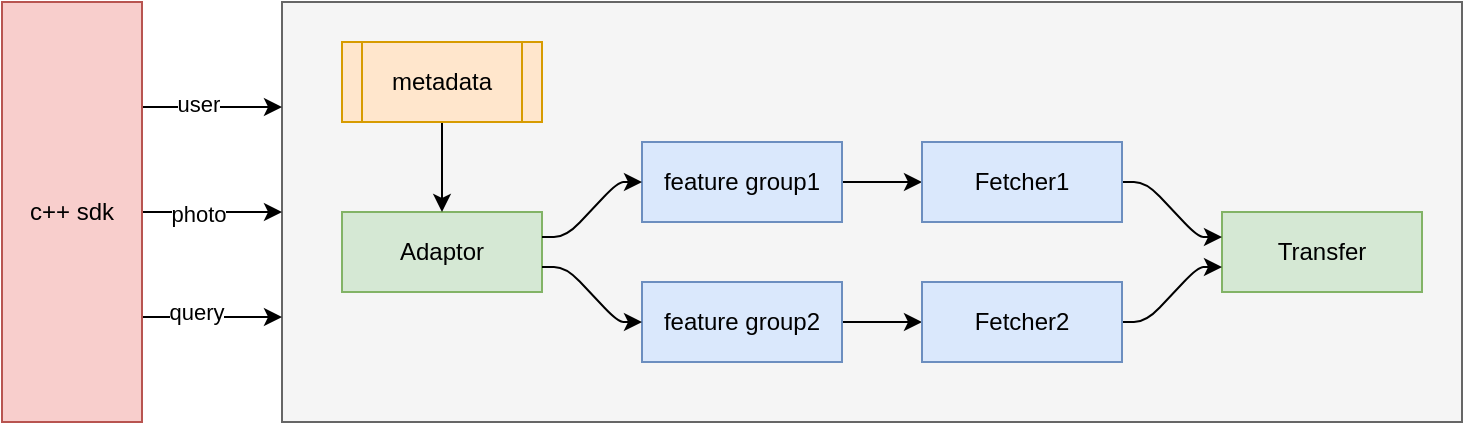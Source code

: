 <mxfile>
    <diagram id="f52rihW0sQ8i86ak_IPI" name="第 1 页">
        <mxGraphModel dx="906" dy="550" grid="1" gridSize="10" guides="1" tooltips="1" connect="1" arrows="1" fold="1" page="1" pageScale="1" pageWidth="827" pageHeight="1169" math="0" shadow="0">
            <root>
                <mxCell id="0"/>
                <mxCell id="1" parent="0"/>
                <mxCell id="136" value="" style="rounded=0;whiteSpace=wrap;html=1;fillColor=#f5f5f5;strokeColor=#666666;fontColor=#333333;" vertex="1" parent="1">
                    <mxGeometry x="160" y="330" width="590" height="210" as="geometry"/>
                </mxCell>
                <mxCell id="105" value="Adaptor" style="whiteSpace=wrap;html=1;fillColor=#d5e8d4;strokeColor=#82b366;" parent="1" vertex="1">
                    <mxGeometry x="190" y="435" width="100" height="40" as="geometry"/>
                </mxCell>
                <mxCell id="124" value="" style="edgeStyle=none;html=1;" parent="1" source="106" target="123" edge="1">
                    <mxGeometry relative="1" as="geometry"/>
                </mxCell>
                <mxCell id="106" value="feature group1" style="whiteSpace=wrap;html=1;fillColor=#dae8fc;strokeColor=#6c8ebf;" parent="1" vertex="1">
                    <mxGeometry x="340" y="400" width="100" height="40" as="geometry"/>
                </mxCell>
                <mxCell id="107" value="" style="html=1;rounded=1;curved=0;sourcePerimeterSpacing=0;targetPerimeterSpacing=0;startSize=6;endSize=6;noEdgeStyle=1;orthogonal=1;" parent="1" source="105" target="106" edge="1">
                    <mxGeometry relative="1" as="geometry">
                        <Array as="points">
                            <mxPoint x="302" y="447.5"/>
                            <mxPoint x="328" y="420"/>
                        </Array>
                    </mxGeometry>
                </mxCell>
                <mxCell id="126" value="" style="edgeStyle=none;html=1;" parent="1" source="108" target="125" edge="1">
                    <mxGeometry relative="1" as="geometry"/>
                </mxCell>
                <mxCell id="108" value="feature group2" style="whiteSpace=wrap;html=1;fillColor=#dae8fc;strokeColor=#6c8ebf;" parent="1" vertex="1">
                    <mxGeometry x="340" y="470" width="100" height="40" as="geometry"/>
                </mxCell>
                <mxCell id="109" value="" style="html=1;rounded=1;curved=0;sourcePerimeterSpacing=0;targetPerimeterSpacing=0;startSize=6;endSize=6;noEdgeStyle=1;orthogonal=1;" parent="1" source="105" target="108" edge="1">
                    <mxGeometry relative="1" as="geometry">
                        <Array as="points">
                            <mxPoint x="302" y="462.5"/>
                            <mxPoint x="328" y="490"/>
                        </Array>
                    </mxGeometry>
                </mxCell>
                <mxCell id="117" value="Transfer" style="whiteSpace=wrap;html=1;fillColor=#d5e8d4;strokeColor=#82b366;" parent="1" vertex="1">
                    <mxGeometry x="630" y="435" width="100" height="40" as="geometry"/>
                </mxCell>
                <mxCell id="118" value="" style="html=1;rounded=1;curved=0;sourcePerimeterSpacing=0;targetPerimeterSpacing=0;startSize=6;endSize=6;noEdgeStyle=1;orthogonal=1;" parent="1" target="117" edge="1">
                    <mxGeometry relative="1" as="geometry">
                        <Array as="points">
                            <mxPoint x="592" y="420"/>
                            <mxPoint x="618" y="447.5"/>
                        </Array>
                        <mxPoint x="580" y="420" as="sourcePoint"/>
                    </mxGeometry>
                </mxCell>
                <mxCell id="119" value="" style="html=1;rounded=1;curved=0;sourcePerimeterSpacing=0;targetPerimeterSpacing=0;startSize=6;endSize=6;noEdgeStyle=1;orthogonal=1;" parent="1" target="117" edge="1">
                    <mxGeometry relative="1" as="geometry">
                        <Array as="points">
                            <mxPoint x="592" y="490"/>
                            <mxPoint x="618" y="462.5"/>
                        </Array>
                        <mxPoint x="580" y="490" as="sourcePoint"/>
                    </mxGeometry>
                </mxCell>
                <mxCell id="123" value="Fetcher1" style="whiteSpace=wrap;html=1;fillColor=#dae8fc;strokeColor=#6c8ebf;" parent="1" vertex="1">
                    <mxGeometry x="480" y="400" width="100" height="40" as="geometry"/>
                </mxCell>
                <mxCell id="125" value="Fetcher2" style="whiteSpace=wrap;html=1;fillColor=#dae8fc;strokeColor=#6c8ebf;" parent="1" vertex="1">
                    <mxGeometry x="480" y="470" width="100" height="40" as="geometry"/>
                </mxCell>
                <mxCell id="128" style="edgeStyle=none;html=1;exitX=0.5;exitY=1;exitDx=0;exitDy=0;entryX=0.5;entryY=0;entryDx=0;entryDy=0;" parent="1" source="127" target="105" edge="1">
                    <mxGeometry relative="1" as="geometry"/>
                </mxCell>
                <mxCell id="127" value="metadata" style="shape=process;whiteSpace=wrap;html=1;backgroundOutline=1;fillColor=#ffe6cc;strokeColor=#d79b00;" parent="1" vertex="1">
                    <mxGeometry x="190" y="350" width="100" height="40" as="geometry"/>
                </mxCell>
                <mxCell id="137" style="edgeStyle=none;html=1;exitX=1;exitY=0.25;exitDx=0;exitDy=0;entryX=0;entryY=0.25;entryDx=0;entryDy=0;" edge="1" parent="1" source="129" target="136">
                    <mxGeometry relative="1" as="geometry"/>
                </mxCell>
                <mxCell id="141" value="user" style="edgeLabel;html=1;align=center;verticalAlign=middle;resizable=0;points=[];" vertex="1" connectable="0" parent="137">
                    <mxGeometry x="-0.2" y="-1" relative="1" as="geometry">
                        <mxPoint y="-3" as="offset"/>
                    </mxGeometry>
                </mxCell>
                <mxCell id="138" style="edgeStyle=none;html=1;exitX=1;exitY=0.5;exitDx=0;exitDy=0;entryX=0;entryY=0.5;entryDx=0;entryDy=0;" edge="1" parent="1" source="129" target="136">
                    <mxGeometry relative="1" as="geometry"/>
                </mxCell>
                <mxCell id="142" value="photo" style="edgeLabel;html=1;align=center;verticalAlign=middle;resizable=0;points=[];" vertex="1" connectable="0" parent="138">
                    <mxGeometry x="-0.2" y="-1" relative="1" as="geometry">
                        <mxPoint as="offset"/>
                    </mxGeometry>
                </mxCell>
                <mxCell id="140" style="edgeStyle=none;html=1;exitX=1;exitY=0.75;exitDx=0;exitDy=0;entryX=0;entryY=0.75;entryDx=0;entryDy=0;" edge="1" parent="1" source="129" target="136">
                    <mxGeometry relative="1" as="geometry"/>
                </mxCell>
                <mxCell id="143" value="query" style="edgeLabel;html=1;align=center;verticalAlign=middle;resizable=0;points=[];" vertex="1" connectable="0" parent="140">
                    <mxGeometry x="-0.233" y="4" relative="1" as="geometry">
                        <mxPoint y="1" as="offset"/>
                    </mxGeometry>
                </mxCell>
                <mxCell id="129" value="c++ sdk" style="whiteSpace=wrap;html=1;fillColor=#f8cecc;strokeColor=#b85450;" parent="1" vertex="1">
                    <mxGeometry x="20" y="330" width="70" height="210" as="geometry"/>
                </mxCell>
            </root>
        </mxGraphModel>
    </diagram>
</mxfile>
